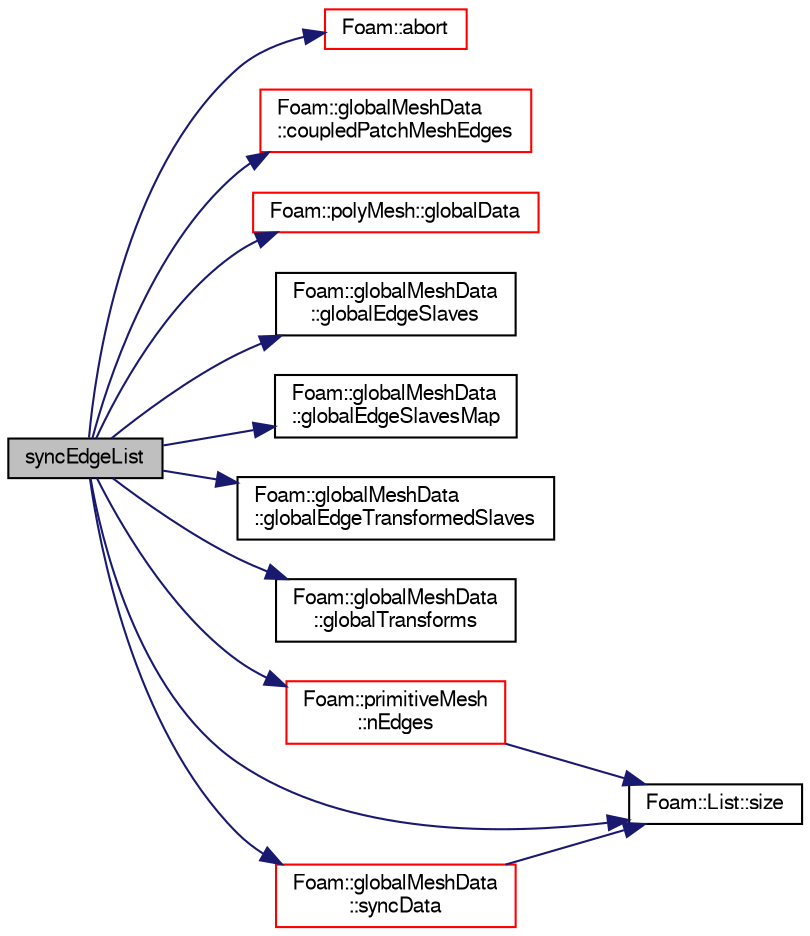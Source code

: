 digraph "syncEdgeList"
{
  bgcolor="transparent";
  edge [fontname="FreeSans",fontsize="10",labelfontname="FreeSans",labelfontsize="10"];
  node [fontname="FreeSans",fontsize="10",shape=record];
  rankdir="LR";
  Node1531 [label="syncEdgeList",height=0.2,width=0.4,color="black", fillcolor="grey75", style="filled", fontcolor="black"];
  Node1531 -> Node1532 [color="midnightblue",fontsize="10",style="solid",fontname="FreeSans"];
  Node1532 [label="Foam::abort",height=0.2,width=0.4,color="red",URL="$a21124.html#a447107a607d03e417307c203fa5fb44b"];
  Node1531 -> Node1575 [color="midnightblue",fontsize="10",style="solid",fontname="FreeSans"];
  Node1575 [label="Foam::globalMeshData\l::coupledPatchMeshEdges",height=0.2,width=0.4,color="red",URL="$a27334.html#aa00f3e08eda303a5809080b2474441b3",tooltip="Return map from coupledPatch edges to mesh edges. "];
  Node1531 -> Node1591 [color="midnightblue",fontsize="10",style="solid",fontname="FreeSans"];
  Node1591 [label="Foam::polyMesh::globalData",height=0.2,width=0.4,color="red",URL="$a27410.html#a5e9cb8eb9e52843d336386b13423d19c",tooltip="Return parallel info. "];
  Node1531 -> Node1592 [color="midnightblue",fontsize="10",style="solid",fontname="FreeSans"];
  Node1592 [label="Foam::globalMeshData\l::globalEdgeSlaves",height=0.2,width=0.4,color="black",URL="$a27334.html#afa581a6489608d506bd89d856d025035"];
  Node1531 -> Node1593 [color="midnightblue",fontsize="10",style="solid",fontname="FreeSans"];
  Node1593 [label="Foam::globalMeshData\l::globalEdgeSlavesMap",height=0.2,width=0.4,color="black",URL="$a27334.html#a8ade9363e1031c5b5623b27388bf9252"];
  Node1531 -> Node1594 [color="midnightblue",fontsize="10",style="solid",fontname="FreeSans"];
  Node1594 [label="Foam::globalMeshData\l::globalEdgeTransformedSlaves",height=0.2,width=0.4,color="black",URL="$a27334.html#a26441ca5632603facc931e1293df059d"];
  Node1531 -> Node1595 [color="midnightblue",fontsize="10",style="solid",fontname="FreeSans"];
  Node1595 [label="Foam::globalMeshData\l::globalTransforms",height=0.2,width=0.4,color="black",URL="$a27334.html#ac9bc896b4902c5873e7314dcc15477c8",tooltip="Global transforms numbering. "];
  Node1531 -> Node1596 [color="midnightblue",fontsize="10",style="solid",fontname="FreeSans"];
  Node1596 [label="Foam::primitiveMesh\l::nEdges",height=0.2,width=0.4,color="red",URL="$a27530.html#a086513bcff1a3f1684e1a3879dd90deb"];
  Node1596 -> Node1597 [color="midnightblue",fontsize="10",style="solid",fontname="FreeSans"];
  Node1597 [label="Foam::List::size",height=0.2,width=0.4,color="black",URL="$a25694.html#a8a5f6fa29bd4b500caf186f60245b384",tooltip="Override size to be inconsistent with allocated storage. "];
  Node1531 -> Node1597 [color="midnightblue",fontsize="10",style="solid",fontname="FreeSans"];
  Node1531 -> Node1598 [color="midnightblue",fontsize="10",style="solid",fontname="FreeSans"];
  Node1598 [label="Foam::globalMeshData\l::syncData",height=0.2,width=0.4,color="red",URL="$a27334.html#a81fffc5ec4bfe50dd3ba0a3ca38ee2f1",tooltip="Helper: synchronise data with transforms. "];
  Node1598 -> Node1597 [color="midnightblue",fontsize="10",style="solid",fontname="FreeSans"];
}
